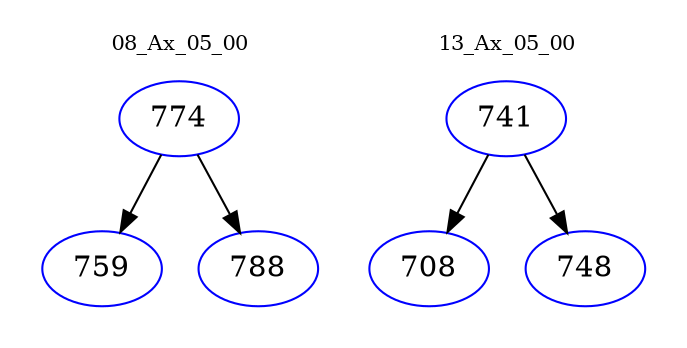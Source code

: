 digraph{
subgraph cluster_0 {
color = white
label = "08_Ax_05_00";
fontsize=10;
T0_774 [label="774", color="blue"]
T0_774 -> T0_759 [color="black"]
T0_759 [label="759", color="blue"]
T0_774 -> T0_788 [color="black"]
T0_788 [label="788", color="blue"]
}
subgraph cluster_1 {
color = white
label = "13_Ax_05_00";
fontsize=10;
T1_741 [label="741", color="blue"]
T1_741 -> T1_708 [color="black"]
T1_708 [label="708", color="blue"]
T1_741 -> T1_748 [color="black"]
T1_748 [label="748", color="blue"]
}
}
